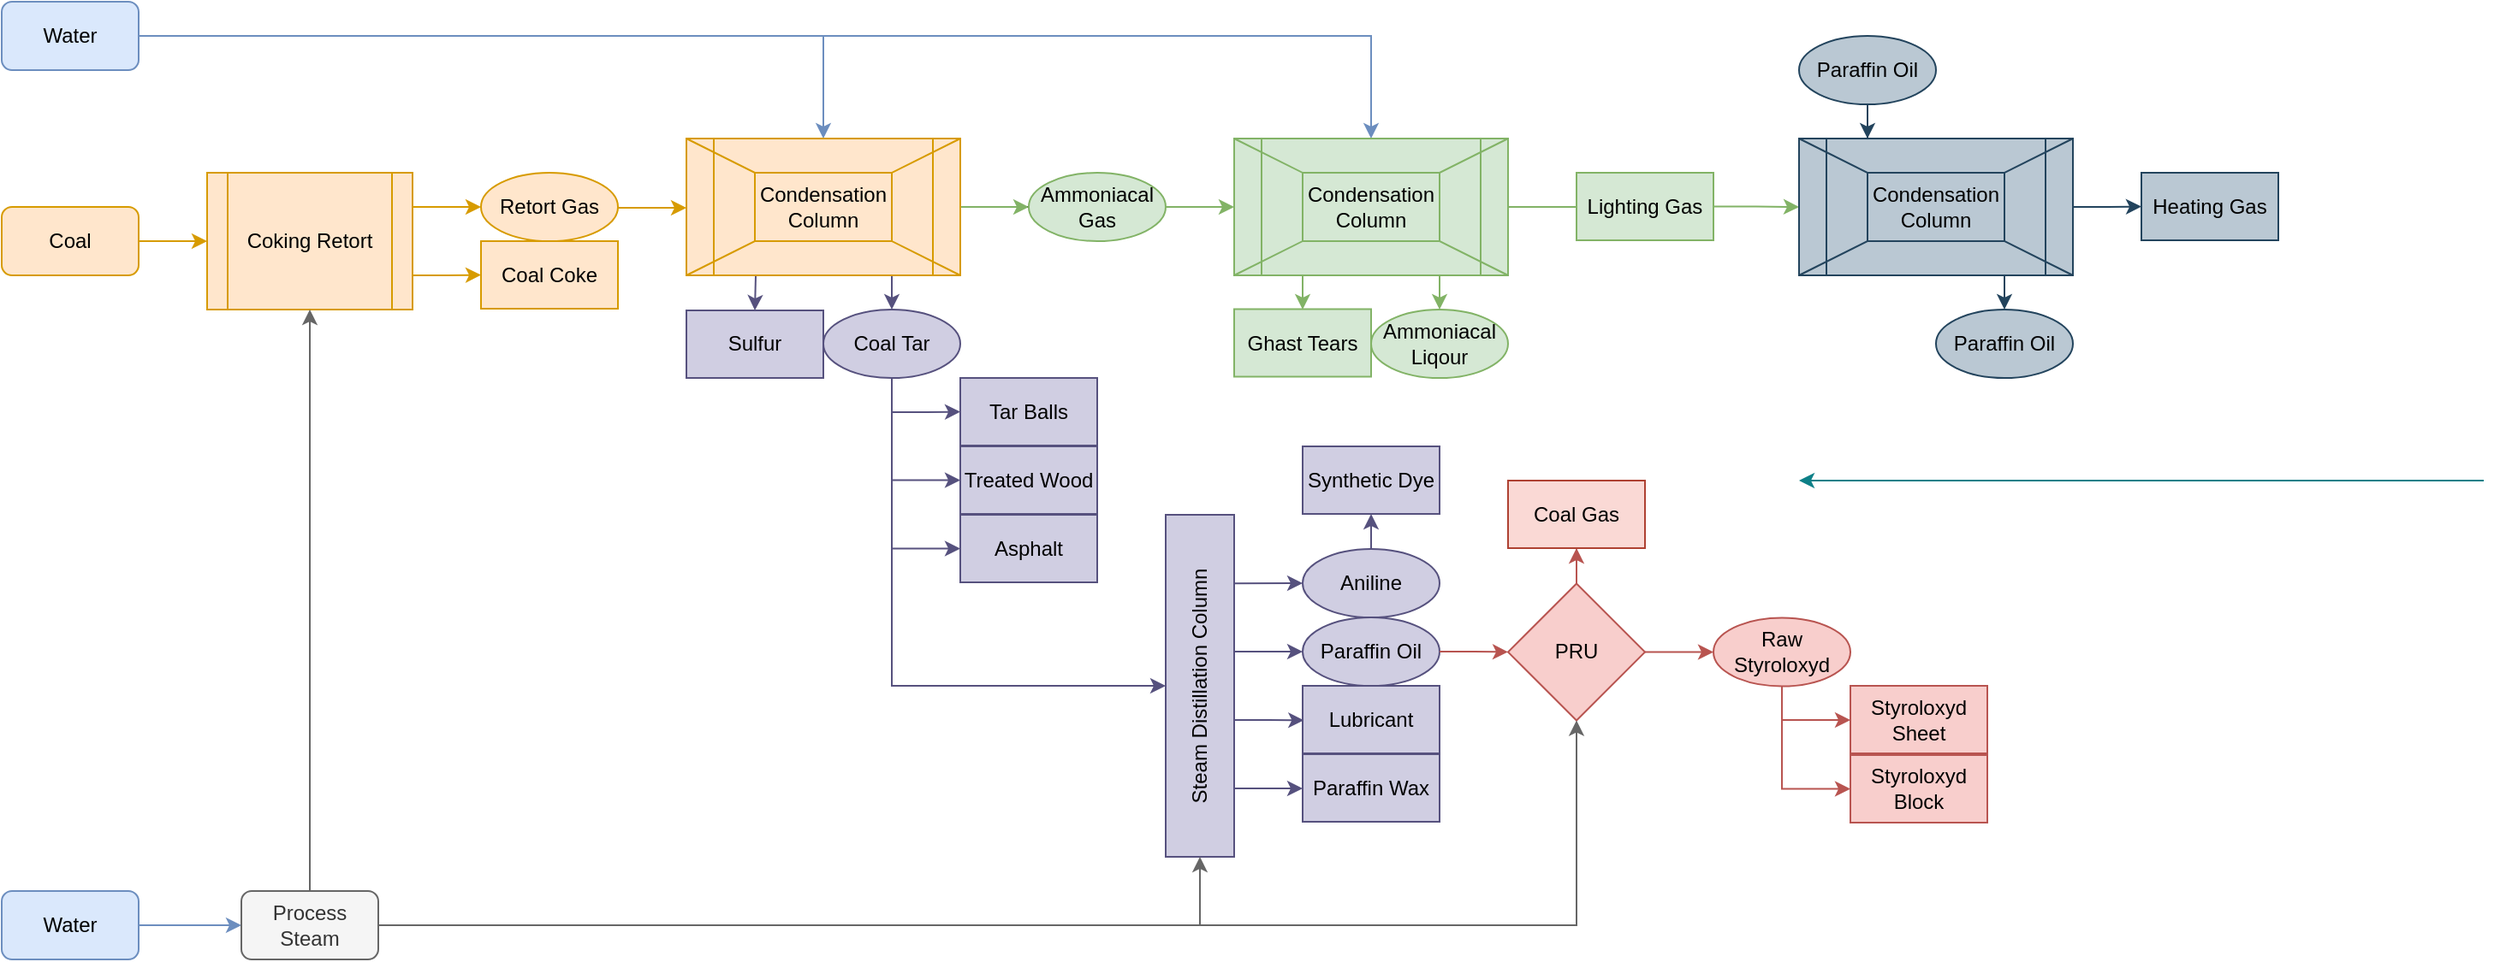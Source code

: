 <mxfile version="26.0.16">
  <diagram id="nPCR5QzkmRQU9hnIdOp8" name="Page-1">
    <mxGraphModel dx="1763" dy="1578" grid="1" gridSize="10" guides="1" tooltips="1" connect="1" arrows="1" fold="1" page="0" pageScale="1" pageWidth="850" pageHeight="1100" math="0" shadow="0">
      <root>
        <mxCell id="0" />
        <mxCell id="1" parent="0" />
        <mxCell id="LV4MyQzJB931kr0u_uWD-115" value="" style="endArrow=classic;html=1;rounded=0;fillColor=#d0cee2;strokeColor=#56517e;entryX=0.5;entryY=0;entryDx=0;entryDy=0;exitX=0.75;exitY=1;exitDx=0;exitDy=0;" parent="1" source="LV4MyQzJB931kr0u_uWD-104" target="LV4MyQzJB931kr0u_uWD-22" edge="1">
          <mxGeometry width="50" height="50" relative="1" as="geometry">
            <mxPoint x="480" y="-460" as="sourcePoint" />
            <mxPoint x="520" y="-460" as="targetPoint" />
          </mxGeometry>
        </mxCell>
        <mxCell id="LV4MyQzJB931kr0u_uWD-1" value="Coal" style="rounded=1;whiteSpace=wrap;html=1;fillColor=#ffe6cc;strokeColor=#d79b00;" parent="1" vertex="1">
          <mxGeometry x="-40" y="-540" width="80" height="40" as="geometry" />
        </mxCell>
        <mxCell id="LV4MyQzJB931kr0u_uWD-7" style="edgeStyle=orthogonalEdgeStyle;rounded=0;orthogonalLoop=1;jettySize=auto;html=1;exitX=1;exitY=0.25;exitDx=0;exitDy=0;entryX=0;entryY=0.5;entryDx=0;entryDy=0;fillColor=#ffe6cc;strokeColor=#d79b00;" parent="1" source="LV4MyQzJB931kr0u_uWD-2" target="LV4MyQzJB931kr0u_uWD-5" edge="1">
          <mxGeometry relative="1" as="geometry">
            <Array as="points">
              <mxPoint x="220" y="-540" />
              <mxPoint x="220" y="-540" />
            </Array>
          </mxGeometry>
        </mxCell>
        <mxCell id="LV4MyQzJB931kr0u_uWD-110" style="edgeStyle=orthogonalEdgeStyle;rounded=0;orthogonalLoop=1;jettySize=auto;html=1;fillColor=#ffe6cc;strokeColor=#d79b00;" parent="1" source="LV4MyQzJB931kr0u_uWD-5" edge="1">
          <mxGeometry relative="1" as="geometry">
            <mxPoint x="360" y="-539.5" as="targetPoint" />
            <Array as="points">
              <mxPoint x="340" y="-540" />
            </Array>
          </mxGeometry>
        </mxCell>
        <mxCell id="LV4MyQzJB931kr0u_uWD-5" value="Retort Gas" style="ellipse;whiteSpace=wrap;html=1;fillColor=#ffe6cc;strokeColor=#d79b00;" parent="1" vertex="1">
          <mxGeometry x="240" y="-560" width="80" height="40" as="geometry" />
        </mxCell>
        <mxCell id="LV4MyQzJB931kr0u_uWD-19" style="edgeStyle=orthogonalEdgeStyle;rounded=0;orthogonalLoop=1;jettySize=auto;html=1;entryX=0;entryY=0.5;entryDx=0;entryDy=0;strokeColor=#d79b00;fillColor=#ffe6cc;" parent="1" source="LV4MyQzJB931kr0u_uWD-1" target="LV4MyQzJB931kr0u_uWD-2" edge="1">
          <mxGeometry relative="1" as="geometry">
            <mxPoint x="76" y="-519" as="targetPoint" />
          </mxGeometry>
        </mxCell>
        <mxCell id="LV4MyQzJB931kr0u_uWD-27" style="edgeStyle=orthogonalEdgeStyle;rounded=0;orthogonalLoop=1;jettySize=auto;html=1;entryX=0;entryY=0.5;entryDx=0;entryDy=0;fillColor=#d0cee2;strokeColor=#56517e;" parent="1" source="LV4MyQzJB931kr0u_uWD-22" target="xgt-fmYTQaHNOICxdyOE-9" edge="1">
          <mxGeometry relative="1" as="geometry">
            <Array as="points">
              <mxPoint x="480" y="-260" />
            </Array>
            <mxPoint x="639.625" y="-260.25" as="targetPoint" />
          </mxGeometry>
        </mxCell>
        <mxCell id="fT8Uj7YfsSSjs2RKKQz3-25" style="edgeStyle=orthogonalEdgeStyle;rounded=0;orthogonalLoop=1;jettySize=auto;html=1;entryX=0;entryY=0.5;entryDx=0;entryDy=0;fillColor=#d0cee2;strokeColor=#56517e;" parent="1" source="LV4MyQzJB931kr0u_uWD-22" target="7gQ9LT2sjOPuGYuKrMcg-45" edge="1">
          <mxGeometry relative="1" as="geometry">
            <mxPoint x="520" y="-420" as="targetPoint" />
            <Array as="points">
              <mxPoint x="480" y="-420" />
              <mxPoint x="500" y="-420" />
            </Array>
          </mxGeometry>
        </mxCell>
        <mxCell id="fT8Uj7YfsSSjs2RKKQz3-33" style="edgeStyle=orthogonalEdgeStyle;rounded=0;orthogonalLoop=1;jettySize=auto;html=1;entryX=0;entryY=0.5;entryDx=0;entryDy=0;fillColor=#d0cee2;strokeColor=#56517e;" parent="1" source="LV4MyQzJB931kr0u_uWD-22" target="7gQ9LT2sjOPuGYuKrMcg-46" edge="1">
          <mxGeometry relative="1" as="geometry">
            <mxPoint x="520" y="-380" as="targetPoint" />
            <Array as="points">
              <mxPoint x="480" y="-380" />
            </Array>
          </mxGeometry>
        </mxCell>
        <mxCell id="fT8Uj7YfsSSjs2RKKQz3-34" style="edgeStyle=orthogonalEdgeStyle;rounded=0;orthogonalLoop=1;jettySize=auto;html=1;entryX=0;entryY=0.5;entryDx=0;entryDy=0;fillColor=#d0cee2;strokeColor=#56517e;" parent="1" source="LV4MyQzJB931kr0u_uWD-22" target="7gQ9LT2sjOPuGYuKrMcg-47" edge="1">
          <mxGeometry relative="1" as="geometry">
            <mxPoint x="520" y="-340" as="targetPoint" />
            <Array as="points">
              <mxPoint x="480" y="-340" />
            </Array>
          </mxGeometry>
        </mxCell>
        <mxCell id="LV4MyQzJB931kr0u_uWD-22" value="&lt;div&gt;Coal Tar&lt;br&gt;&lt;/div&gt;" style="ellipse;whiteSpace=wrap;html=1;fillColor=#d0cee2;strokeColor=#56517e;" parent="1" vertex="1">
          <mxGeometry x="440.0" y="-480" width="80" height="40" as="geometry" />
        </mxCell>
        <mxCell id="xgt-fmYTQaHNOICxdyOE-4" value="" style="edgeStyle=orthogonalEdgeStyle;rounded=0;orthogonalLoop=1;jettySize=auto;html=1;" parent="1" source="LV4MyQzJB931kr0u_uWD-23" target="LV4MyQzJB931kr0u_uWD-125" edge="1">
          <mxGeometry relative="1" as="geometry" />
        </mxCell>
        <mxCell id="7gQ9LT2sjOPuGYuKrMcg-9" style="edgeStyle=orthogonalEdgeStyle;rounded=0;orthogonalLoop=1;jettySize=auto;html=1;entryX=0;entryY=0.5;entryDx=0;entryDy=0;fillColor=#d5e8d4;strokeColor=#82b366;" parent="1" source="LV4MyQzJB931kr0u_uWD-23" target="7gQ9LT2sjOPuGYuKrMcg-5" edge="1">
          <mxGeometry relative="1" as="geometry" />
        </mxCell>
        <mxCell id="LV4MyQzJB931kr0u_uWD-23" value="Ammoniacal Gas" style="ellipse;whiteSpace=wrap;html=1;fillColor=#d5e8d4;strokeColor=#82b366;" parent="1" vertex="1">
          <mxGeometry x="560" y="-560" width="80" height="40" as="geometry" />
        </mxCell>
        <mxCell id="xgt-fmYTQaHNOICxdyOE-5" style="edgeStyle=orthogonalEdgeStyle;rounded=0;orthogonalLoop=1;jettySize=auto;html=1;fillColor=#dae8fc;strokeColor=#6c8ebf;" parent="1" source="LV4MyQzJB931kr0u_uWD-35" target="LV4MyQzJB931kr0u_uWD-104" edge="1">
          <mxGeometry relative="1" as="geometry">
            <Array as="points">
              <mxPoint x="440" y="-640" />
            </Array>
          </mxGeometry>
        </mxCell>
        <mxCell id="LV4MyQzJB931kr0u_uWD-35" value="Water" style="rounded=1;whiteSpace=wrap;html=1;fillColor=#dae8fc;strokeColor=#6c8ebf;" parent="1" vertex="1">
          <mxGeometry x="-40" y="-660" width="80" height="40" as="geometry" />
        </mxCell>
        <mxCell id="LV4MyQzJB931kr0u_uWD-36" style="edgeStyle=orthogonalEdgeStyle;rounded=0;orthogonalLoop=1;jettySize=auto;html=1;strokeColor=#6C8EBF;entryX=0.5;entryY=0;entryDx=0;entryDy=0;exitX=1;exitY=0.5;exitDx=0;exitDy=0;" parent="1" source="LV4MyQzJB931kr0u_uWD-35" target="7gQ9LT2sjOPuGYuKrMcg-5" edge="1">
          <mxGeometry relative="1" as="geometry">
            <Array as="points">
              <mxPoint x="760" y="-640" />
            </Array>
            <mxPoint x="640" y="-640" as="targetPoint" />
          </mxGeometry>
        </mxCell>
        <mxCell id="fT8Uj7YfsSSjs2RKKQz3-23" style="edgeStyle=orthogonalEdgeStyle;rounded=0;orthogonalLoop=1;jettySize=auto;html=1;fillColor=#d0cee2;strokeColor=#56517e;exitX=0.5;exitY=0;exitDx=0;exitDy=0;entryX=0.5;entryY=1;entryDx=0;entryDy=0;" parent="1" source="LV4MyQzJB931kr0u_uWD-62" target="7gQ9LT2sjOPuGYuKrMcg-48" edge="1">
          <mxGeometry relative="1" as="geometry">
            <mxPoint x="760" y="-360" as="targetPoint" />
            <mxPoint x="800" y="-320" as="sourcePoint" />
            <Array as="points" />
          </mxGeometry>
        </mxCell>
        <mxCell id="LV4MyQzJB931kr0u_uWD-62" value="Aniline" style="ellipse;whiteSpace=wrap;html=1;fillColor=#d0cee2;strokeColor=#56517e;" parent="1" vertex="1">
          <mxGeometry x="720" y="-340" width="80" height="40" as="geometry" />
        </mxCell>
        <mxCell id="LV4MyQzJB931kr0u_uWD-65" value="" style="endArrow=classic;html=1;rounded=0;exitX=1.002;exitY=0.201;exitDx=0;exitDy=0;exitPerimeter=0;fillColor=#d0cee2;strokeColor=#56517e;" parent="1" edge="1">
          <mxGeometry width="50" height="50" relative="1" as="geometry">
            <mxPoint x="680.0" y="-319.9" as="sourcePoint" />
            <mxPoint x="720" y="-320" as="targetPoint" />
          </mxGeometry>
        </mxCell>
        <mxCell id="LV4MyQzJB931kr0u_uWD-67" value="" style="endArrow=classic;html=1;rounded=0;entryX=0;entryY=0.5;entryDx=0;entryDy=0;exitX=0.995;exitY=0.4;exitDx=0;exitDy=0;exitPerimeter=0;fillColor=#d0cee2;strokeColor=#56517e;" parent="1" source="xgt-fmYTQaHNOICxdyOE-9" target="LV4MyQzJB931kr0u_uWD-77" edge="1">
          <mxGeometry width="50" height="50" relative="1" as="geometry">
            <mxPoint x="679.283" y="-279.938" as="sourcePoint" />
            <mxPoint x="720.95" y="-280" as="targetPoint" />
            <Array as="points">
              <mxPoint x="710" y="-280" />
            </Array>
          </mxGeometry>
        </mxCell>
        <mxCell id="LV4MyQzJB931kr0u_uWD-68" value="" style="endArrow=classic;html=1;rounded=0;entryX=0;entryY=0.5;entryDx=0;entryDy=0;fillColor=#d0cee2;strokeColor=#56517e;exitX=0.988;exitY=0.6;exitDx=0;exitDy=0;exitPerimeter=0;" parent="1" source="xgt-fmYTQaHNOICxdyOE-9" edge="1">
          <mxGeometry width="50" height="50" relative="1" as="geometry">
            <mxPoint x="681" y="-240" as="sourcePoint" />
            <mxPoint x="720.64" y="-239.87" as="targetPoint" />
            <Array as="points">
              <mxPoint x="700" y="-240" />
            </Array>
          </mxGeometry>
        </mxCell>
        <mxCell id="LV4MyQzJB931kr0u_uWD-69" value="" style="endArrow=classic;html=1;rounded=0;entryX=0;entryY=0.5;entryDx=0;entryDy=0;exitX=1.003;exitY=0.8;exitDx=0;exitDy=0;exitPerimeter=0;fillColor=#d0cee2;strokeColor=#56517e;" parent="1" source="xgt-fmYTQaHNOICxdyOE-9" edge="1">
          <mxGeometry width="50" height="50" relative="1" as="geometry">
            <mxPoint x="678.231" y="-199.995" as="sourcePoint" />
            <mxPoint x="720" y="-200" as="targetPoint" />
            <Array as="points">
              <mxPoint x="700" y="-200" />
            </Array>
          </mxGeometry>
        </mxCell>
        <mxCell id="LV4MyQzJB931kr0u_uWD-77" value="Paraffin Oil" style="ellipse;whiteSpace=wrap;html=1;fillColor=#d0cee2;strokeColor=#56517e;" parent="1" vertex="1">
          <mxGeometry x="720" y="-300" width="80" height="40" as="geometry" />
        </mxCell>
        <mxCell id="LV4MyQzJB931kr0u_uWD-109" value="" style="group;fillColor=#bac8d3;strokeColor=#23445d;container=0;" parent="1" vertex="1" connectable="0">
          <mxGeometry x="360" y="-580" width="160" height="80" as="geometry" />
        </mxCell>
        <mxCell id="LV4MyQzJB931kr0u_uWD-2" value="Coking Retort" style="shape=process;whiteSpace=wrap;html=1;backgroundOutline=1;fillColor=#ffe6cc;strokeColor=#d79b00;" parent="1" vertex="1">
          <mxGeometry x="80" y="-560" width="120" height="80" as="geometry" />
        </mxCell>
        <mxCell id="LV4MyQzJB931kr0u_uWD-137" value="" style="endArrow=classic;html=1;rounded=0;fillColor=#d0cee2;strokeColor=#56517e;entryX=0.5;entryY=0;entryDx=0;entryDy=0;" parent="1" target="7gQ9LT2sjOPuGYuKrMcg-44" edge="1">
          <mxGeometry width="50" height="50" relative="1" as="geometry">
            <mxPoint x="400.5" y="-500" as="sourcePoint" />
            <mxPoint x="400" y="-480" as="targetPoint" />
          </mxGeometry>
        </mxCell>
        <mxCell id="fT8Uj7YfsSSjs2RKKQz3-30" value="" style="endArrow=classic;html=1;rounded=0;exitX=1;exitY=0.75;exitDx=0;exitDy=0;entryX=0;entryY=0.5;entryDx=0;entryDy=0;fillColor=#ffe6cc;strokeColor=#d79b00;" parent="1" source="LV4MyQzJB931kr0u_uWD-2" target="7gQ9LT2sjOPuGYuKrMcg-43" edge="1">
          <mxGeometry width="50" height="50" relative="1" as="geometry">
            <mxPoint x="210" y="-460" as="sourcePoint" />
            <mxPoint x="240" y="-500.125" as="targetPoint" />
            <Array as="points">
              <mxPoint x="220" y="-500" />
            </Array>
          </mxGeometry>
        </mxCell>
        <mxCell id="LV4MyQzJB931kr0u_uWD-105" value="" style="endArrow=none;html=1;rounded=0;fillColor=#f5f5f5;strokeColor=#666666;" parent="1" edge="1">
          <mxGeometry width="50" height="50" relative="1" as="geometry">
            <mxPoint x="360" y="-569.434" as="sourcePoint" />
            <mxPoint x="520" y="-569.937" as="targetPoint" />
          </mxGeometry>
        </mxCell>
        <mxCell id="LV4MyQzJB931kr0u_uWD-107" value="" style="endArrow=none;html=1;rounded=0;fillColor=#f5f5f5;strokeColor=#666666;" parent="1" edge="1">
          <mxGeometry width="50" height="50" relative="1" as="geometry">
            <mxPoint x="360" y="-509.057" as="sourcePoint" />
            <mxPoint x="520" y="-509.56" as="targetPoint" />
          </mxGeometry>
        </mxCell>
        <mxCell id="LV4MyQzJB931kr0u_uWD-138" style="edgeStyle=orthogonalEdgeStyle;rounded=0;orthogonalLoop=1;jettySize=auto;html=1;fillColor=#d5e8d4;strokeColor=#82b366;" parent="1" source="LV4MyQzJB931kr0u_uWD-104" edge="1">
          <mxGeometry relative="1" as="geometry">
            <mxPoint x="560" y="-540" as="targetPoint" />
          </mxGeometry>
        </mxCell>
        <mxCell id="LV4MyQzJB931kr0u_uWD-104" value="" style="shape=process;whiteSpace=wrap;html=1;backgroundOutline=1;fillColor=#ffe6cc;strokeColor=#d79b00;" parent="1" vertex="1">
          <mxGeometry x="360" y="-580" width="160" height="80" as="geometry" />
        </mxCell>
        <mxCell id="LV4MyQzJB931kr0u_uWD-123" value="" style="endArrow=none;html=1;rounded=0;entryX=1;entryY=0;entryDx=0;entryDy=0;fillColor=#ffe6cc;strokeColor=#d79b00;" parent="1" target="LV4MyQzJB931kr0u_uWD-104" edge="1">
          <mxGeometry width="50" height="50" relative="1" as="geometry">
            <mxPoint x="360" y="-500" as="sourcePoint" />
            <mxPoint x="426.667" y="-550" as="targetPoint" />
          </mxGeometry>
        </mxCell>
        <mxCell id="LV4MyQzJB931kr0u_uWD-124" value="" style="endArrow=none;html=1;rounded=0;entryX=1;entryY=0;entryDx=0;entryDy=0;fillColor=#ffe6cc;strokeColor=#d79b00;" parent="1" edge="1">
          <mxGeometry width="50" height="50" relative="1" as="geometry">
            <mxPoint x="520" y="-500" as="sourcePoint" />
            <mxPoint x="360" y="-580" as="targetPoint" />
          </mxGeometry>
        </mxCell>
        <mxCell id="LV4MyQzJB931kr0u_uWD-125" value="Condensation Column" style="text;html=1;align=center;verticalAlign=middle;whiteSpace=wrap;rounded=0;fillColor=#ffe6cc;strokeColor=#d79b00;" parent="1" vertex="1">
          <mxGeometry x="400" y="-560" width="80" height="40" as="geometry" />
        </mxCell>
        <mxCell id="xgt-fmYTQaHNOICxdyOE-9" value="Steam Distillation Column" style="rounded=0;whiteSpace=wrap;html=1;horizontal=0;textDirection=ltr;fillColor=#d0cee2;strokeColor=#56517e;verticalAlign=middle;align=center;" parent="1" vertex="1">
          <mxGeometry x="640" y="-360" width="40" height="200" as="geometry" />
        </mxCell>
        <mxCell id="xgt-fmYTQaHNOICxdyOE-21" style="edgeStyle=orthogonalEdgeStyle;rounded=0;orthogonalLoop=1;jettySize=auto;html=1;fillColor=#f8cecc;strokeColor=#b85450;entryX=0.5;entryY=1;entryDx=0;entryDy=0;" parent="1" source="xgt-fmYTQaHNOICxdyOE-13" target="7gQ9LT2sjOPuGYuKrMcg-52" edge="1">
          <mxGeometry relative="1" as="geometry">
            <Array as="points" />
            <mxPoint x="840" y="-280" as="targetPoint" />
          </mxGeometry>
        </mxCell>
        <mxCell id="xgt-fmYTQaHNOICxdyOE-19" style="edgeStyle=orthogonalEdgeStyle;rounded=0;orthogonalLoop=1;jettySize=auto;html=1;fillColor=#f8cecc;strokeColor=#b85450;" parent="1" source="xgt-fmYTQaHNOICxdyOE-13" target="xgt-fmYTQaHNOICxdyOE-26" edge="1">
          <mxGeometry relative="1" as="geometry">
            <mxPoint x="960" y="-280" as="targetPoint" />
          </mxGeometry>
        </mxCell>
        <mxCell id="xgt-fmYTQaHNOICxdyOE-13" value="&lt;div&gt;PRU&lt;/div&gt;" style="rhombus;whiteSpace=wrap;html=1;fillColor=#f8cecc;strokeColor=#b85450;" parent="1" vertex="1">
          <mxGeometry x="840" y="-319.75" width="80" height="80" as="geometry" />
        </mxCell>
        <mxCell id="xgt-fmYTQaHNOICxdyOE-28" style="edgeStyle=orthogonalEdgeStyle;rounded=0;orthogonalLoop=1;jettySize=auto;html=1;fillColor=#f8cecc;strokeColor=#b85450;entryX=0;entryY=0.5;entryDx=0;entryDy=0;" parent="1" source="xgt-fmYTQaHNOICxdyOE-26" target="7gQ9LT2sjOPuGYuKrMcg-37" edge="1">
          <mxGeometry relative="1" as="geometry">
            <mxPoint x="1040" y="-199.75" as="targetPoint" />
            <Array as="points">
              <mxPoint x="1000" y="-240" />
              <mxPoint x="1040" y="-240" />
            </Array>
          </mxGeometry>
        </mxCell>
        <mxCell id="xgt-fmYTQaHNOICxdyOE-30" style="edgeStyle=orthogonalEdgeStyle;rounded=0;orthogonalLoop=1;jettySize=auto;html=1;entryX=0;entryY=0.5;entryDx=0;entryDy=0;fillColor=#f8cecc;strokeColor=#b85450;" parent="1" source="xgt-fmYTQaHNOICxdyOE-26" target="7gQ9LT2sjOPuGYuKrMcg-38" edge="1">
          <mxGeometry relative="1" as="geometry">
            <mxPoint x="1040" y="-159.75" as="targetPoint" />
          </mxGeometry>
        </mxCell>
        <mxCell id="xgt-fmYTQaHNOICxdyOE-26" value="Raw Styroloxyd" style="ellipse;whiteSpace=wrap;html=1;fillColor=#f8cecc;strokeColor=#b85450;" parent="1" vertex="1">
          <mxGeometry x="960" y="-299.75" width="80" height="40" as="geometry" />
        </mxCell>
        <mxCell id="xgt-fmYTQaHNOICxdyOE-35" style="edgeStyle=orthogonalEdgeStyle;rounded=0;orthogonalLoop=1;jettySize=auto;html=1;fillColor=#dae8fc;strokeColor=#6c8ebf;entryX=0;entryY=0.5;entryDx=0;entryDy=0;" parent="1" source="xgt-fmYTQaHNOICxdyOE-34" target="xgt-fmYTQaHNOICxdyOE-36" edge="1">
          <mxGeometry relative="1" as="geometry">
            <mxPoint y="-100" as="targetPoint" />
          </mxGeometry>
        </mxCell>
        <mxCell id="xgt-fmYTQaHNOICxdyOE-34" value="Water" style="rounded=1;whiteSpace=wrap;html=1;fillColor=#dae8fc;strokeColor=#6c8ebf;" parent="1" vertex="1">
          <mxGeometry x="-40" y="-140" width="80" height="40" as="geometry" />
        </mxCell>
        <mxCell id="xgt-fmYTQaHNOICxdyOE-37" style="edgeStyle=orthogonalEdgeStyle;rounded=0;orthogonalLoop=1;jettySize=auto;html=1;entryX=0.5;entryY=1;entryDx=0;entryDy=0;fillColor=#f5f5f5;strokeColor=#666666;" parent="1" source="xgt-fmYTQaHNOICxdyOE-36" target="xgt-fmYTQaHNOICxdyOE-13" edge="1">
          <mxGeometry relative="1" as="geometry" />
        </mxCell>
        <mxCell id="xgt-fmYTQaHNOICxdyOE-38" style="edgeStyle=orthogonalEdgeStyle;rounded=0;orthogonalLoop=1;jettySize=auto;html=1;entryX=0.5;entryY=1;entryDx=0;entryDy=0;fillColor=#f5f5f5;strokeColor=#666666;" parent="1" source="xgt-fmYTQaHNOICxdyOE-36" target="xgt-fmYTQaHNOICxdyOE-9" edge="1">
          <mxGeometry relative="1" as="geometry">
            <Array as="points">
              <mxPoint x="660" y="-120" />
            </Array>
          </mxGeometry>
        </mxCell>
        <mxCell id="xgt-fmYTQaHNOICxdyOE-44" style="edgeStyle=orthogonalEdgeStyle;rounded=0;orthogonalLoop=1;jettySize=auto;html=1;entryX=0.5;entryY=1;entryDx=0;entryDy=0;fillColor=#f5f5f5;strokeColor=#666666;" parent="1" source="xgt-fmYTQaHNOICxdyOE-36" target="LV4MyQzJB931kr0u_uWD-2" edge="1">
          <mxGeometry relative="1" as="geometry">
            <mxPoint x="140" y="-400" as="targetPoint" />
          </mxGeometry>
        </mxCell>
        <mxCell id="xgt-fmYTQaHNOICxdyOE-36" value="Process Steam" style="rounded=1;whiteSpace=wrap;html=1;fillColor=#f5f5f5;fontColor=#333333;strokeColor=#666666;" parent="1" vertex="1">
          <mxGeometry x="100" y="-140" width="80" height="40" as="geometry" />
        </mxCell>
        <mxCell id="7gQ9LT2sjOPuGYuKrMcg-2" value="" style="group;fillColor=#d5e8d4;strokeColor=#82b366;container=0;" parent="1" vertex="1" connectable="0">
          <mxGeometry x="680" y="-580" width="160" height="80" as="geometry" />
        </mxCell>
        <mxCell id="7gQ9LT2sjOPuGYuKrMcg-3" value="" style="endArrow=none;html=1;rounded=0;fillColor=#d5e8d4;strokeColor=#82b366;" parent="1" edge="1">
          <mxGeometry width="50" height="50" relative="1" as="geometry">
            <mxPoint x="680" y="-569.434" as="sourcePoint" />
            <mxPoint x="840" y="-569.937" as="targetPoint" />
          </mxGeometry>
        </mxCell>
        <mxCell id="7gQ9LT2sjOPuGYuKrMcg-4" value="" style="endArrow=none;html=1;rounded=0;fillColor=#d5e8d4;strokeColor=#82b366;" parent="1" edge="1">
          <mxGeometry width="50" height="50" relative="1" as="geometry">
            <mxPoint x="680" y="-509.057" as="sourcePoint" />
            <mxPoint x="840" y="-509.56" as="targetPoint" />
          </mxGeometry>
        </mxCell>
        <mxCell id="7gQ9LT2sjOPuGYuKrMcg-12" style="edgeStyle=orthogonalEdgeStyle;rounded=0;orthogonalLoop=1;jettySize=auto;html=1;exitX=0.25;exitY=1;exitDx=0;exitDy=0;entryX=0.5;entryY=0;entryDx=0;entryDy=0;fillColor=#d5e8d4;strokeColor=#82b366;" parent="1" source="7gQ9LT2sjOPuGYuKrMcg-5" edge="1">
          <mxGeometry relative="1" as="geometry">
            <mxPoint x="720" y="-480" as="targetPoint" />
            <Array as="points">
              <mxPoint x="720" y="-480" />
              <mxPoint x="720" y="-480" />
            </Array>
          </mxGeometry>
        </mxCell>
        <mxCell id="7gQ9LT2sjOPuGYuKrMcg-13" style="edgeStyle=orthogonalEdgeStyle;rounded=0;orthogonalLoop=1;jettySize=auto;html=1;exitX=0.75;exitY=1;exitDx=0;exitDy=0;entryX=0.5;entryY=0;entryDx=0;entryDy=0;fillColor=#d5e8d4;strokeColor=#82b366;" parent="1" source="7gQ9LT2sjOPuGYuKrMcg-5" target="7gQ9LT2sjOPuGYuKrMcg-11" edge="1">
          <mxGeometry relative="1" as="geometry" />
        </mxCell>
        <mxCell id="7gQ9LT2sjOPuGYuKrMcg-5" value="" style="shape=process;whiteSpace=wrap;html=1;backgroundOutline=1;fillColor=#d5e8d4;strokeColor=#82b366;" parent="1" vertex="1">
          <mxGeometry x="680" y="-580" width="160" height="80" as="geometry" />
        </mxCell>
        <mxCell id="7gQ9LT2sjOPuGYuKrMcg-6" value="" style="endArrow=none;html=1;rounded=0;entryX=1;entryY=0;entryDx=0;entryDy=0;fillColor=#d5e8d4;strokeColor=#82b366;" parent="1" target="7gQ9LT2sjOPuGYuKrMcg-5" edge="1">
          <mxGeometry width="50" height="50" relative="1" as="geometry">
            <mxPoint x="680" y="-500" as="sourcePoint" />
            <mxPoint x="746.667" y="-550" as="targetPoint" />
          </mxGeometry>
        </mxCell>
        <mxCell id="7gQ9LT2sjOPuGYuKrMcg-7" value="" style="endArrow=none;html=1;rounded=0;entryX=1;entryY=0;entryDx=0;entryDy=0;fillColor=#d5e8d4;strokeColor=#82b366;" parent="1" edge="1">
          <mxGeometry width="50" height="50" relative="1" as="geometry">
            <mxPoint x="840" y="-500" as="sourcePoint" />
            <mxPoint x="680" y="-580" as="targetPoint" />
          </mxGeometry>
        </mxCell>
        <mxCell id="7gQ9LT2sjOPuGYuKrMcg-8" value="Condensation Column" style="text;html=1;align=center;verticalAlign=middle;whiteSpace=wrap;rounded=0;fillColor=#d5e8d4;strokeColor=#82b366;" parent="1" vertex="1">
          <mxGeometry x="720" y="-560" width="80" height="40" as="geometry" />
        </mxCell>
        <mxCell id="7gQ9LT2sjOPuGYuKrMcg-11" value="&lt;div&gt;Ammoniacal Liqour&lt;/div&gt;" style="ellipse;whiteSpace=wrap;html=1;fillColor=#d5e8d4;strokeColor=#82b366;" parent="1" vertex="1">
          <mxGeometry x="760" y="-480" width="80" height="40" as="geometry" />
        </mxCell>
        <mxCell id="7gQ9LT2sjOPuGYuKrMcg-15" value="" style="endArrow=classic;html=1;rounded=0;fillColor=#d5e8d4;strokeColor=#82b366;entryX=0;entryY=0.5;entryDx=0;entryDy=0;exitX=1;exitY=0.5;exitDx=0;exitDy=0;" parent="1" source="7gQ9LT2sjOPuGYuKrMcg-5" edge="1">
          <mxGeometry width="50" height="50" relative="1" as="geometry">
            <mxPoint x="860" y="-540" as="sourcePoint" />
            <mxPoint x="900" y="-540" as="targetPoint" />
          </mxGeometry>
        </mxCell>
        <mxCell id="7gQ9LT2sjOPuGYuKrMcg-27" style="edgeStyle=orthogonalEdgeStyle;rounded=0;orthogonalLoop=1;jettySize=auto;html=1;entryX=0;entryY=0.5;entryDx=0;entryDy=0;fillColor=#b0e3e6;strokeColor=#0e8088;" parent="1" target="7gQ9LT2sjOPuGYuKrMcg-26" edge="1">
          <mxGeometry relative="1" as="geometry">
            <mxPoint x="1290" y="-460" as="sourcePoint" />
          </mxGeometry>
        </mxCell>
        <mxCell id="7gQ9LT2sjOPuGYuKrMcg-29" style="edgeStyle=orthogonalEdgeStyle;rounded=0;orthogonalLoop=1;jettySize=auto;html=1;entryX=0.5;entryY=0;entryDx=0;entryDy=0;fillColor=#b0e3e6;strokeColor=#0e8088;" parent="1" target="7gQ9LT2sjOPuGYuKrMcg-28" edge="1">
          <mxGeometry relative="1" as="geometry">
            <mxPoint x="1370" y="-440" as="sourcePoint" />
          </mxGeometry>
        </mxCell>
        <mxCell id="7gQ9LT2sjOPuGYuKrMcg-33" style="edgeStyle=orthogonalEdgeStyle;rounded=0;orthogonalLoop=1;jettySize=auto;html=1;entryX=0;entryY=0.5;entryDx=0;entryDy=0;fillColor=#b0e3e6;strokeColor=#0e8088;" parent="1" target="7gQ9LT2sjOPuGYuKrMcg-39" edge="1">
          <mxGeometry relative="1" as="geometry">
            <mxPoint x="1010" y="-380" as="targetPoint" />
            <mxPoint x="1410" y="-380" as="sourcePoint" />
          </mxGeometry>
        </mxCell>
        <mxCell id="xgt-fmYTQaHNOICxdyOE-14" style="edgeStyle=orthogonalEdgeStyle;rounded=0;orthogonalLoop=1;jettySize=auto;html=1;entryX=0;entryY=0.5;entryDx=0;entryDy=0;fillColor=#f8cecc;strokeColor=#b85450;" parent="1" source="LV4MyQzJB931kr0u_uWD-77" target="xgt-fmYTQaHNOICxdyOE-13" edge="1">
          <mxGeometry relative="1" as="geometry" />
        </mxCell>
        <mxCell id="7gQ9LT2sjOPuGYuKrMcg-37" value="Styroloxyd Sheet" style="rounded=0;whiteSpace=wrap;html=1;fillColor=#f8cecc;strokeColor=#b85450;" parent="1" vertex="1">
          <mxGeometry x="1040" y="-260" width="80" height="39.5" as="geometry" />
        </mxCell>
        <mxCell id="7gQ9LT2sjOPuGYuKrMcg-38" value="&lt;div&gt;Styroloxyd Block&lt;/div&gt;" style="rounded=0;whiteSpace=wrap;html=1;fillColor=#f8cecc;strokeColor=#b85450;" parent="1" vertex="1">
          <mxGeometry x="1040" y="-219.5" width="80" height="39.5" as="geometry" />
        </mxCell>
        <mxCell id="7gQ9LT2sjOPuGYuKrMcg-41" value="Lighting Gas" style="rounded=0;whiteSpace=wrap;html=1;fillColor=#d5e8d4;strokeColor=#82b366;" parent="1" vertex="1">
          <mxGeometry x="880" y="-560" width="80" height="39.5" as="geometry" />
        </mxCell>
        <mxCell id="7gQ9LT2sjOPuGYuKrMcg-42" value="Ghast Tears" style="rounded=0;whiteSpace=wrap;html=1;fillColor=#d5e8d4;strokeColor=#82b366;" parent="1" vertex="1">
          <mxGeometry x="680" y="-480.25" width="80" height="39.5" as="geometry" />
        </mxCell>
        <mxCell id="7gQ9LT2sjOPuGYuKrMcg-43" value="&lt;div&gt;Coal Coke&lt;/div&gt;" style="rounded=0;whiteSpace=wrap;html=1;fillColor=#ffe6cc;strokeColor=#d79b00;" parent="1" vertex="1">
          <mxGeometry x="240" y="-520" width="80" height="39.5" as="geometry" />
        </mxCell>
        <mxCell id="7gQ9LT2sjOPuGYuKrMcg-44" value="Sulfur" style="rounded=0;whiteSpace=wrap;html=1;fillColor=#d0cee2;strokeColor=#56517e;" parent="1" vertex="1">
          <mxGeometry x="360" y="-479.5" width="80" height="39.5" as="geometry" />
        </mxCell>
        <mxCell id="7gQ9LT2sjOPuGYuKrMcg-45" value="Tar Balls" style="rounded=0;whiteSpace=wrap;html=1;fillColor=#d0cee2;strokeColor=#56517e;" parent="1" vertex="1">
          <mxGeometry x="520" y="-440" width="80" height="39.5" as="geometry" />
        </mxCell>
        <mxCell id="7gQ9LT2sjOPuGYuKrMcg-46" value="Treated Wood" style="rounded=0;whiteSpace=wrap;html=1;fillColor=#d0cee2;strokeColor=#56517e;" parent="1" vertex="1">
          <mxGeometry x="520" y="-400" width="80" height="39.5" as="geometry" />
        </mxCell>
        <mxCell id="7gQ9LT2sjOPuGYuKrMcg-47" value="Asphalt" style="rounded=0;whiteSpace=wrap;html=1;fillColor=#d0cee2;strokeColor=#56517e;" parent="1" vertex="1">
          <mxGeometry x="520" y="-360" width="80" height="39.5" as="geometry" />
        </mxCell>
        <mxCell id="7gQ9LT2sjOPuGYuKrMcg-48" value="Synthetic Dye" style="rounded=0;whiteSpace=wrap;html=1;fillColor=#d0cee2;strokeColor=#56517e;" parent="1" vertex="1">
          <mxGeometry x="720" y="-400" width="80" height="39.5" as="geometry" />
        </mxCell>
        <mxCell id="7gQ9LT2sjOPuGYuKrMcg-49" value="Lubricant" style="rounded=0;whiteSpace=wrap;html=1;fillColor=#d0cee2;strokeColor=#56517e;" parent="1" vertex="1">
          <mxGeometry x="720" y="-260" width="80" height="39.5" as="geometry" />
        </mxCell>
        <mxCell id="7gQ9LT2sjOPuGYuKrMcg-50" value="Paraffin Wax" style="rounded=0;whiteSpace=wrap;html=1;fillColor=#d0cee2;strokeColor=#56517e;" parent="1" vertex="1">
          <mxGeometry x="720" y="-220" width="80" height="39.5" as="geometry" />
        </mxCell>
        <mxCell id="7gQ9LT2sjOPuGYuKrMcg-52" value="Coal Gas" style="rounded=0;whiteSpace=wrap;html=1;fillColor=#fad9d5;strokeColor=#ae4132;" parent="1" vertex="1">
          <mxGeometry x="840" y="-380" width="80" height="39.5" as="geometry" />
        </mxCell>
        <mxCell id="R4oXy6mzZ7eUWa8tNmf6-1" style="edgeStyle=orthogonalEdgeStyle;rounded=0;orthogonalLoop=1;jettySize=auto;html=1;entryX=0;entryY=0.5;entryDx=0;entryDy=0;fillColor=#d5e8d4;strokeColor=#82b366;exitX=1;exitY=0.5;exitDx=0;exitDy=0;" edge="1" parent="1" target="R4oXy6mzZ7eUWa8tNmf6-7" source="7gQ9LT2sjOPuGYuKrMcg-41">
          <mxGeometry relative="1" as="geometry">
            <mxPoint x="980" y="-540.25" as="sourcePoint" />
          </mxGeometry>
        </mxCell>
        <mxCell id="R4oXy6mzZ7eUWa8tNmf6-2" value="" style="group;fillColor=#bac8d3;strokeColor=#23445d;container=0;" vertex="1" connectable="0" parent="1">
          <mxGeometry x="1010" y="-580" width="160" height="80" as="geometry" />
        </mxCell>
        <mxCell id="R4oXy6mzZ7eUWa8tNmf6-3" value="" style="endArrow=none;html=1;rounded=0;fillColor=#bac8d3;strokeColor=#23445d;" edge="1" parent="1">
          <mxGeometry width="50" height="50" relative="1" as="geometry">
            <mxPoint x="1010" y="-569.434" as="sourcePoint" />
            <mxPoint x="1170" y="-569.937" as="targetPoint" />
          </mxGeometry>
        </mxCell>
        <mxCell id="R4oXy6mzZ7eUWa8tNmf6-4" value="" style="endArrow=none;html=1;rounded=0;fillColor=#bac8d3;strokeColor=#23445d;" edge="1" parent="1">
          <mxGeometry width="50" height="50" relative="1" as="geometry">
            <mxPoint x="1010" y="-509.057" as="sourcePoint" />
            <mxPoint x="1170" y="-509.56" as="targetPoint" />
          </mxGeometry>
        </mxCell>
        <mxCell id="R4oXy6mzZ7eUWa8tNmf6-6" style="edgeStyle=orthogonalEdgeStyle;rounded=0;orthogonalLoop=1;jettySize=auto;html=1;exitX=0.75;exitY=1;exitDx=0;exitDy=0;entryX=0.5;entryY=0;entryDx=0;entryDy=0;fillColor=#bac8d3;strokeColor=#23445d;" edge="1" parent="1" source="R4oXy6mzZ7eUWa8tNmf6-7" target="R4oXy6mzZ7eUWa8tNmf6-11">
          <mxGeometry relative="1" as="geometry" />
        </mxCell>
        <mxCell id="R4oXy6mzZ7eUWa8tNmf6-14" style="edgeStyle=orthogonalEdgeStyle;rounded=0;orthogonalLoop=1;jettySize=auto;html=1;entryX=0;entryY=0.5;entryDx=0;entryDy=0;fillColor=#bac8d3;strokeColor=#23445d;" edge="1" parent="1" source="R4oXy6mzZ7eUWa8tNmf6-7" target="R4oXy6mzZ7eUWa8tNmf6-13">
          <mxGeometry relative="1" as="geometry" />
        </mxCell>
        <mxCell id="R4oXy6mzZ7eUWa8tNmf6-7" value="" style="shape=process;whiteSpace=wrap;html=1;backgroundOutline=1;fillColor=#bac8d3;strokeColor=#23445d;" vertex="1" parent="1">
          <mxGeometry x="1010" y="-580" width="160" height="80" as="geometry" />
        </mxCell>
        <mxCell id="R4oXy6mzZ7eUWa8tNmf6-8" value="" style="endArrow=none;html=1;rounded=0;entryX=1;entryY=0;entryDx=0;entryDy=0;fillColor=#bac8d3;strokeColor=#23445d;" edge="1" parent="1" target="R4oXy6mzZ7eUWa8tNmf6-7">
          <mxGeometry width="50" height="50" relative="1" as="geometry">
            <mxPoint x="1010" y="-500" as="sourcePoint" />
            <mxPoint x="1076.667" y="-550" as="targetPoint" />
          </mxGeometry>
        </mxCell>
        <mxCell id="R4oXy6mzZ7eUWa8tNmf6-9" value="" style="endArrow=none;html=1;rounded=0;entryX=1;entryY=0;entryDx=0;entryDy=0;fillColor=#bac8d3;strokeColor=#23445d;" edge="1" parent="1">
          <mxGeometry width="50" height="50" relative="1" as="geometry">
            <mxPoint x="1170" y="-500" as="sourcePoint" />
            <mxPoint x="1010" y="-580" as="targetPoint" />
          </mxGeometry>
        </mxCell>
        <mxCell id="R4oXy6mzZ7eUWa8tNmf6-10" value="Condensation Column" style="text;html=1;align=center;verticalAlign=middle;whiteSpace=wrap;rounded=0;fillColor=#bac8d3;strokeColor=#23445d;" vertex="1" parent="1">
          <mxGeometry x="1050" y="-560" width="80" height="40" as="geometry" />
        </mxCell>
        <mxCell id="R4oXy6mzZ7eUWa8tNmf6-11" value="Paraffin Oil" style="ellipse;whiteSpace=wrap;html=1;fillColor=#bac8d3;strokeColor=#23445d;" vertex="1" parent="1">
          <mxGeometry x="1090" y="-480" width="80" height="40" as="geometry" />
        </mxCell>
        <mxCell id="R4oXy6mzZ7eUWa8tNmf6-13" value="Heating Gas" style="rounded=0;whiteSpace=wrap;html=1;fillColor=#bac8d3;strokeColor=#23445d;" vertex="1" parent="1">
          <mxGeometry x="1210" y="-560" width="80" height="39.5" as="geometry" />
        </mxCell>
        <mxCell id="R4oXy6mzZ7eUWa8tNmf6-16" style="edgeStyle=orthogonalEdgeStyle;rounded=0;orthogonalLoop=1;jettySize=auto;html=1;entryX=0.25;entryY=0;entryDx=0;entryDy=0;fillColor=#bac8d3;strokeColor=#23445d;" edge="1" parent="1" source="R4oXy6mzZ7eUWa8tNmf6-15" target="R4oXy6mzZ7eUWa8tNmf6-7">
          <mxGeometry relative="1" as="geometry" />
        </mxCell>
        <mxCell id="R4oXy6mzZ7eUWa8tNmf6-15" value="Paraffin Oil" style="ellipse;whiteSpace=wrap;html=1;fillColor=#bac8d3;strokeColor=#23445d;" vertex="1" parent="1">
          <mxGeometry x="1010" y="-640" width="80" height="40" as="geometry" />
        </mxCell>
      </root>
    </mxGraphModel>
  </diagram>
</mxfile>
